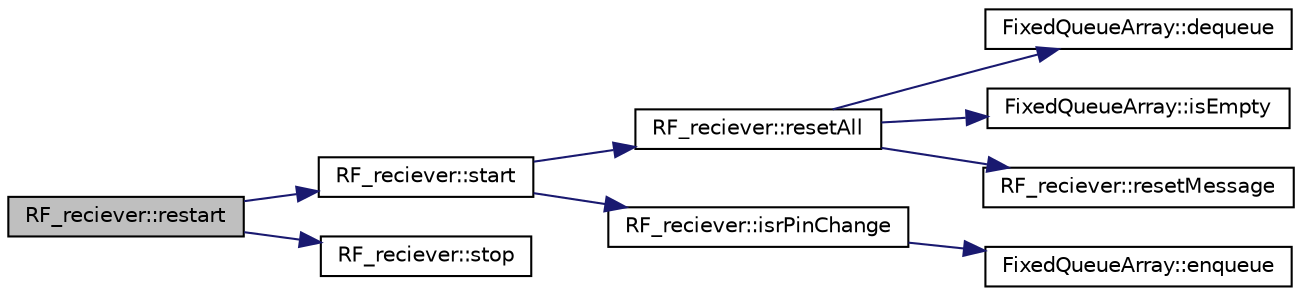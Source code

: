 digraph "RF_reciever::restart"
{
  edge [fontname="Helvetica",fontsize="10",labelfontname="Helvetica",labelfontsize="10"];
  node [fontname="Helvetica",fontsize="10",shape=record];
  rankdir="LR";
  Node1 [label="RF_reciever::restart",height=0.2,width=0.4,color="black", fillcolor="grey75", style="filled" fontcolor="black"];
  Node1 -> Node2 [color="midnightblue",fontsize="10",style="solid",fontname="Helvetica"];
  Node2 [label="RF_reciever::start",height=0.2,width=0.4,color="black", fillcolor="white", style="filled",URL="$classRF__reciever.html#a78b80477b695ae5504688a8738b5c96f"];
  Node2 -> Node3 [color="midnightblue",fontsize="10",style="solid",fontname="Helvetica"];
  Node3 [label="RF_reciever::resetAll",height=0.2,width=0.4,color="black", fillcolor="white", style="filled",URL="$classRF__reciever.html#af773748fc8812c822ab7fef6efce1970"];
  Node3 -> Node4 [color="midnightblue",fontsize="10",style="solid",fontname="Helvetica"];
  Node4 [label="FixedQueueArray::dequeue",height=0.2,width=0.4,color="black", fillcolor="white", style="filled",URL="$classFixedQueueArray.html#ad44beacf545172a2636080f952198cfb"];
  Node3 -> Node5 [color="midnightblue",fontsize="10",style="solid",fontname="Helvetica"];
  Node5 [label="FixedQueueArray::isEmpty",height=0.2,width=0.4,color="black", fillcolor="white", style="filled",URL="$classFixedQueueArray.html#adf75be5015b68fb67850b9d132fb47f3"];
  Node3 -> Node6 [color="midnightblue",fontsize="10",style="solid",fontname="Helvetica"];
  Node6 [label="RF_reciever::resetMessage",height=0.2,width=0.4,color="black", fillcolor="white", style="filled",URL="$classRF__reciever.html#ac413131e6032c97b11c80e41adaac443"];
  Node2 -> Node7 [color="midnightblue",fontsize="10",style="solid",fontname="Helvetica"];
  Node7 [label="RF_reciever::isrPinChange",height=0.2,width=0.4,color="black", fillcolor="white", style="filled",URL="$classRF__reciever.html#a6db86a87e62bd8e8616354fbaefe1ebe"];
  Node7 -> Node8 [color="midnightblue",fontsize="10",style="solid",fontname="Helvetica"];
  Node8 [label="FixedQueueArray::enqueue",height=0.2,width=0.4,color="black", fillcolor="white", style="filled",URL="$classFixedQueueArray.html#a8fd2052c4c23fa31ed266f8f7c604bca"];
  Node1 -> Node9 [color="midnightblue",fontsize="10",style="solid",fontname="Helvetica"];
  Node9 [label="RF_reciever::stop",height=0.2,width=0.4,color="black", fillcolor="white", style="filled",URL="$classRF__reciever.html#aaabce8c2c4bf873a55cbcf986f6cf02a"];
}
